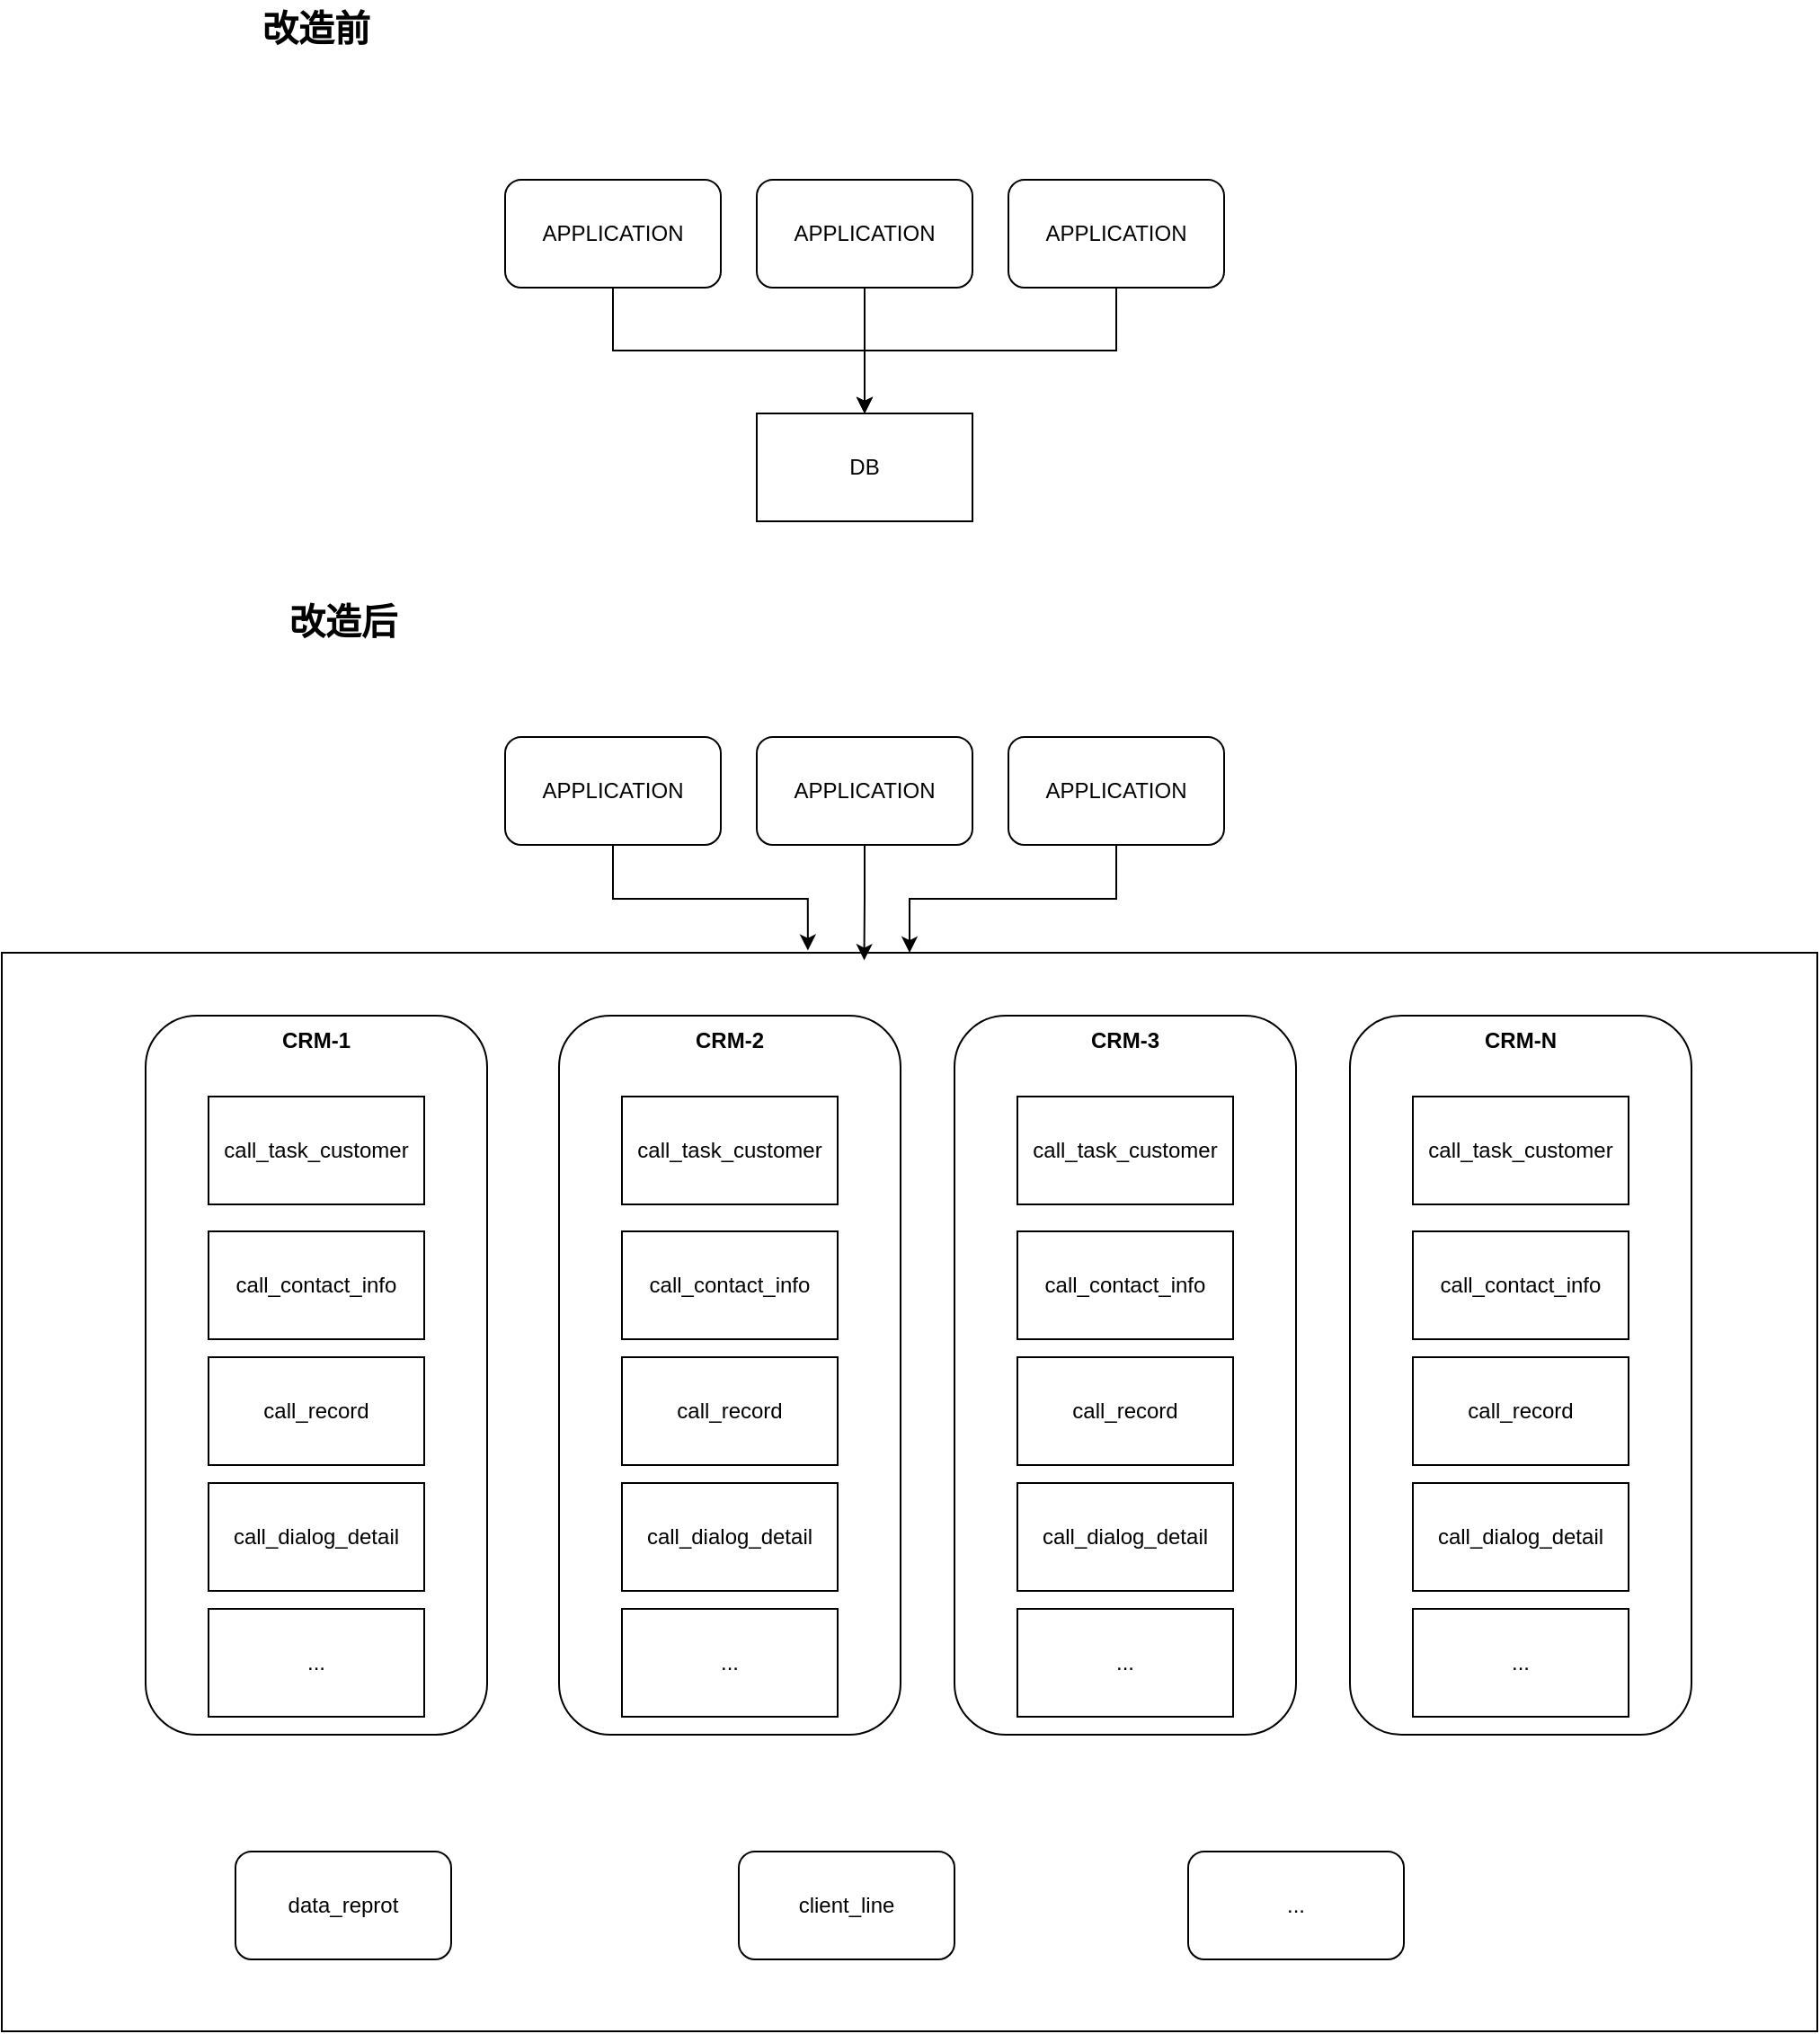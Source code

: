 <mxfile version="26.2.15" pages="2">
  <diagram name="第 1 页" id="jRXeSdGXcH6ARnajuJ7t">
    <mxGraphModel dx="2253" dy="838" grid="1" gridSize="10" guides="1" tooltips="1" connect="1" arrows="1" fold="1" page="1" pageScale="1" pageWidth="827" pageHeight="1169" math="0" shadow="0">
      <root>
        <mxCell id="0" />
        <mxCell id="1" parent="0" />
        <mxCell id="Vz8ZlKg2i7Nz76ooLruL-68" value="" style="rounded=0;whiteSpace=wrap;html=1;" vertex="1" parent="1">
          <mxGeometry x="-130" y="550" width="1010" height="600" as="geometry" />
        </mxCell>
        <mxCell id="Vz8ZlKg2i7Nz76ooLruL-2" value="APPLICATION" style="rounded=1;whiteSpace=wrap;html=1;" vertex="1" parent="1">
          <mxGeometry x="150" y="120" width="120" height="60" as="geometry" />
        </mxCell>
        <mxCell id="Vz8ZlKg2i7Nz76ooLruL-3" value="APPLICATION" style="rounded=1;whiteSpace=wrap;html=1;" vertex="1" parent="1">
          <mxGeometry x="290" y="120" width="120" height="60" as="geometry" />
        </mxCell>
        <mxCell id="Vz8ZlKg2i7Nz76ooLruL-8" style="edgeStyle=elbowEdgeStyle;rounded=0;orthogonalLoop=1;jettySize=auto;html=1;elbow=vertical;entryX=0.5;entryY=0;entryDx=0;entryDy=0;entryPerimeter=0;" edge="1" parent="1" source="Vz8ZlKg2i7Nz76ooLruL-4">
          <mxGeometry relative="1" as="geometry">
            <mxPoint x="350" y="250" as="targetPoint" />
          </mxGeometry>
        </mxCell>
        <mxCell id="Vz8ZlKg2i7Nz76ooLruL-4" value="APPLICATION" style="rounded=1;whiteSpace=wrap;html=1;" vertex="1" parent="1">
          <mxGeometry x="430" y="120" width="120" height="60" as="geometry" />
        </mxCell>
        <mxCell id="Vz8ZlKg2i7Nz76ooLruL-6" style="edgeStyle=elbowEdgeStyle;rounded=0;orthogonalLoop=1;jettySize=auto;html=1;entryX=0.5;entryY=0;entryDx=0;entryDy=0;entryPerimeter=0;elbow=vertical;" edge="1" parent="1" source="Vz8ZlKg2i7Nz76ooLruL-2">
          <mxGeometry relative="1" as="geometry">
            <mxPoint x="350" y="250" as="targetPoint" />
          </mxGeometry>
        </mxCell>
        <mxCell id="Vz8ZlKg2i7Nz76ooLruL-7" style="edgeStyle=orthogonalEdgeStyle;rounded=0;orthogonalLoop=1;jettySize=auto;html=1;entryX=0.5;entryY=0;entryDx=0;entryDy=0;entryPerimeter=0;" edge="1" parent="1" source="Vz8ZlKg2i7Nz76ooLruL-3">
          <mxGeometry relative="1" as="geometry">
            <mxPoint x="350" y="250" as="targetPoint" />
          </mxGeometry>
        </mxCell>
        <mxCell id="Vz8ZlKg2i7Nz76ooLruL-10" value="APPLICATION" style="rounded=1;whiteSpace=wrap;html=1;" vertex="1" parent="1">
          <mxGeometry x="150" y="430" width="120" height="60" as="geometry" />
        </mxCell>
        <mxCell id="Vz8ZlKg2i7Nz76ooLruL-11" value="APPLICATION" style="rounded=1;whiteSpace=wrap;html=1;" vertex="1" parent="1">
          <mxGeometry x="290" y="430" width="120" height="60" as="geometry" />
        </mxCell>
        <mxCell id="Vz8ZlKg2i7Nz76ooLruL-71" style="edgeStyle=orthogonalEdgeStyle;rounded=0;orthogonalLoop=1;jettySize=auto;html=1;entryX=0.5;entryY=0;entryDx=0;entryDy=0;" edge="1" parent="1" source="Vz8ZlKg2i7Nz76ooLruL-13" target="Vz8ZlKg2i7Nz76ooLruL-68">
          <mxGeometry relative="1" as="geometry" />
        </mxCell>
        <mxCell id="Vz8ZlKg2i7Nz76ooLruL-13" value="APPLICATION" style="rounded=1;whiteSpace=wrap;html=1;" vertex="1" parent="1">
          <mxGeometry x="430" y="430" width="120" height="60" as="geometry" />
        </mxCell>
        <mxCell id="Vz8ZlKg2i7Nz76ooLruL-40" value="" style="group" vertex="1" connectable="0" parent="1">
          <mxGeometry x="-50" y="585" width="190" height="400" as="geometry" />
        </mxCell>
        <mxCell id="Vz8ZlKg2i7Nz76ooLruL-32" value="CRM-1" style="rounded=1;whiteSpace=wrap;html=1;align=center;verticalAlign=top;fontStyle=1" vertex="1" parent="Vz8ZlKg2i7Nz76ooLruL-40">
          <mxGeometry width="190" height="400" as="geometry" />
        </mxCell>
        <mxCell id="Vz8ZlKg2i7Nz76ooLruL-27" value="call_task_customer" style="rounded=0;whiteSpace=wrap;html=1;" vertex="1" parent="Vz8ZlKg2i7Nz76ooLruL-40">
          <mxGeometry x="35" y="45" width="120" height="60" as="geometry" />
        </mxCell>
        <mxCell id="Vz8ZlKg2i7Nz76ooLruL-28" value="call_contact_info" style="rounded=0;whiteSpace=wrap;html=1;" vertex="1" parent="Vz8ZlKg2i7Nz76ooLruL-40">
          <mxGeometry x="35" y="120" width="120" height="60" as="geometry" />
        </mxCell>
        <mxCell id="Vz8ZlKg2i7Nz76ooLruL-29" value="call_record" style="rounded=0;whiteSpace=wrap;html=1;" vertex="1" parent="Vz8ZlKg2i7Nz76ooLruL-40">
          <mxGeometry x="35" y="190" width="120" height="60" as="geometry" />
        </mxCell>
        <mxCell id="Vz8ZlKg2i7Nz76ooLruL-30" value="call_dialog_detail" style="rounded=0;whiteSpace=wrap;html=1;" vertex="1" parent="Vz8ZlKg2i7Nz76ooLruL-40">
          <mxGeometry x="35" y="260" width="120" height="60" as="geometry" />
        </mxCell>
        <mxCell id="Vz8ZlKg2i7Nz76ooLruL-33" value="..." style="rounded=0;whiteSpace=wrap;html=1;" vertex="1" parent="Vz8ZlKg2i7Nz76ooLruL-40">
          <mxGeometry x="35" y="330" width="120" height="60" as="geometry" />
        </mxCell>
        <mxCell id="Vz8ZlKg2i7Nz76ooLruL-41" value="" style="group" vertex="1" connectable="0" parent="1">
          <mxGeometry x="180" y="585" width="190" height="400" as="geometry" />
        </mxCell>
        <mxCell id="Vz8ZlKg2i7Nz76ooLruL-42" value="CRM-2" style="rounded=1;whiteSpace=wrap;html=1;align=center;verticalAlign=top;fontStyle=1" vertex="1" parent="Vz8ZlKg2i7Nz76ooLruL-41">
          <mxGeometry width="190" height="400" as="geometry" />
        </mxCell>
        <mxCell id="Vz8ZlKg2i7Nz76ooLruL-43" value="call_task_customer" style="rounded=0;whiteSpace=wrap;html=1;" vertex="1" parent="Vz8ZlKg2i7Nz76ooLruL-41">
          <mxGeometry x="35" y="45" width="120" height="60" as="geometry" />
        </mxCell>
        <mxCell id="Vz8ZlKg2i7Nz76ooLruL-44" value="call_contact_info" style="rounded=0;whiteSpace=wrap;html=1;" vertex="1" parent="Vz8ZlKg2i7Nz76ooLruL-41">
          <mxGeometry x="35" y="120" width="120" height="60" as="geometry" />
        </mxCell>
        <mxCell id="Vz8ZlKg2i7Nz76ooLruL-45" value="call_record" style="rounded=0;whiteSpace=wrap;html=1;" vertex="1" parent="Vz8ZlKg2i7Nz76ooLruL-41">
          <mxGeometry x="35" y="190" width="120" height="60" as="geometry" />
        </mxCell>
        <mxCell id="Vz8ZlKg2i7Nz76ooLruL-46" value="call_dialog_detail" style="rounded=0;whiteSpace=wrap;html=1;" vertex="1" parent="Vz8ZlKg2i7Nz76ooLruL-41">
          <mxGeometry x="35" y="260" width="120" height="60" as="geometry" />
        </mxCell>
        <mxCell id="Vz8ZlKg2i7Nz76ooLruL-47" value="..." style="rounded=0;whiteSpace=wrap;html=1;" vertex="1" parent="Vz8ZlKg2i7Nz76ooLruL-41">
          <mxGeometry x="35" y="330" width="120" height="60" as="geometry" />
        </mxCell>
        <mxCell id="Vz8ZlKg2i7Nz76ooLruL-48" value="" style="group" vertex="1" connectable="0" parent="1">
          <mxGeometry x="400" y="585" width="190" height="400" as="geometry" />
        </mxCell>
        <mxCell id="Vz8ZlKg2i7Nz76ooLruL-49" value="CRM-3" style="rounded=1;whiteSpace=wrap;html=1;align=center;verticalAlign=top;fontStyle=1" vertex="1" parent="Vz8ZlKg2i7Nz76ooLruL-48">
          <mxGeometry width="190" height="400" as="geometry" />
        </mxCell>
        <mxCell id="Vz8ZlKg2i7Nz76ooLruL-50" value="call_task_customer" style="rounded=0;whiteSpace=wrap;html=1;" vertex="1" parent="Vz8ZlKg2i7Nz76ooLruL-48">
          <mxGeometry x="35" y="45" width="120" height="60" as="geometry" />
        </mxCell>
        <mxCell id="Vz8ZlKg2i7Nz76ooLruL-51" value="call_contact_info" style="rounded=0;whiteSpace=wrap;html=1;" vertex="1" parent="Vz8ZlKg2i7Nz76ooLruL-48">
          <mxGeometry x="35" y="120" width="120" height="60" as="geometry" />
        </mxCell>
        <mxCell id="Vz8ZlKg2i7Nz76ooLruL-52" value="call_record" style="rounded=0;whiteSpace=wrap;html=1;" vertex="1" parent="Vz8ZlKg2i7Nz76ooLruL-48">
          <mxGeometry x="35" y="190" width="120" height="60" as="geometry" />
        </mxCell>
        <mxCell id="Vz8ZlKg2i7Nz76ooLruL-53" value="call_dialog_detail" style="rounded=0;whiteSpace=wrap;html=1;" vertex="1" parent="Vz8ZlKg2i7Nz76ooLruL-48">
          <mxGeometry x="35" y="260" width="120" height="60" as="geometry" />
        </mxCell>
        <mxCell id="Vz8ZlKg2i7Nz76ooLruL-54" value="..." style="rounded=0;whiteSpace=wrap;html=1;" vertex="1" parent="Vz8ZlKg2i7Nz76ooLruL-48">
          <mxGeometry x="35" y="330" width="120" height="60" as="geometry" />
        </mxCell>
        <mxCell id="Vz8ZlKg2i7Nz76ooLruL-56" value="" style="group" vertex="1" connectable="0" parent="1">
          <mxGeometry x="620" y="585" width="190" height="400" as="geometry" />
        </mxCell>
        <mxCell id="Vz8ZlKg2i7Nz76ooLruL-57" value="CRM-N" style="rounded=1;whiteSpace=wrap;html=1;align=center;verticalAlign=top;fontStyle=1" vertex="1" parent="Vz8ZlKg2i7Nz76ooLruL-56">
          <mxGeometry width="190" height="400" as="geometry" />
        </mxCell>
        <mxCell id="Vz8ZlKg2i7Nz76ooLruL-58" value="call_task_customer" style="rounded=0;whiteSpace=wrap;html=1;" vertex="1" parent="Vz8ZlKg2i7Nz76ooLruL-56">
          <mxGeometry x="35" y="45" width="120" height="60" as="geometry" />
        </mxCell>
        <mxCell id="Vz8ZlKg2i7Nz76ooLruL-59" value="call_contact_info" style="rounded=0;whiteSpace=wrap;html=1;" vertex="1" parent="Vz8ZlKg2i7Nz76ooLruL-56">
          <mxGeometry x="35" y="120" width="120" height="60" as="geometry" />
        </mxCell>
        <mxCell id="Vz8ZlKg2i7Nz76ooLruL-60" value="call_record" style="rounded=0;whiteSpace=wrap;html=1;" vertex="1" parent="Vz8ZlKg2i7Nz76ooLruL-56">
          <mxGeometry x="35" y="190" width="120" height="60" as="geometry" />
        </mxCell>
        <mxCell id="Vz8ZlKg2i7Nz76ooLruL-61" value="call_dialog_detail" style="rounded=0;whiteSpace=wrap;html=1;" vertex="1" parent="Vz8ZlKg2i7Nz76ooLruL-56">
          <mxGeometry x="35" y="260" width="120" height="60" as="geometry" />
        </mxCell>
        <mxCell id="Vz8ZlKg2i7Nz76ooLruL-62" value="..." style="rounded=0;whiteSpace=wrap;html=1;" vertex="1" parent="Vz8ZlKg2i7Nz76ooLruL-56">
          <mxGeometry x="35" y="330" width="120" height="60" as="geometry" />
        </mxCell>
        <mxCell id="Vz8ZlKg2i7Nz76ooLruL-63" value="data_reprot" style="rounded=1;whiteSpace=wrap;html=1;" vertex="1" parent="1">
          <mxGeometry y="1050" width="120" height="60" as="geometry" />
        </mxCell>
        <mxCell id="Vz8ZlKg2i7Nz76ooLruL-64" value="client_line" style="rounded=1;whiteSpace=wrap;html=1;" vertex="1" parent="1">
          <mxGeometry x="280" y="1050" width="120" height="60" as="geometry" />
        </mxCell>
        <mxCell id="Vz8ZlKg2i7Nz76ooLruL-65" value="..." style="rounded=1;whiteSpace=wrap;html=1;" vertex="1" parent="1">
          <mxGeometry x="530" y="1050" width="120" height="60" as="geometry" />
        </mxCell>
        <mxCell id="Vz8ZlKg2i7Nz76ooLruL-69" style="edgeStyle=orthogonalEdgeStyle;rounded=0;orthogonalLoop=1;jettySize=auto;html=1;entryX=0.444;entryY=-0.002;entryDx=0;entryDy=0;entryPerimeter=0;" edge="1" parent="1" source="Vz8ZlKg2i7Nz76ooLruL-10" target="Vz8ZlKg2i7Nz76ooLruL-68">
          <mxGeometry relative="1" as="geometry" />
        </mxCell>
        <mxCell id="Vz8ZlKg2i7Nz76ooLruL-70" style="edgeStyle=orthogonalEdgeStyle;rounded=0;orthogonalLoop=1;jettySize=auto;html=1;entryX=0.475;entryY=0.007;entryDx=0;entryDy=0;entryPerimeter=0;" edge="1" parent="1" source="Vz8ZlKg2i7Nz76ooLruL-11" target="Vz8ZlKg2i7Nz76ooLruL-68">
          <mxGeometry relative="1" as="geometry" />
        </mxCell>
        <mxCell id="Vz8ZlKg2i7Nz76ooLruL-72" value="DB" style="rounded=0;whiteSpace=wrap;html=1;" vertex="1" parent="1">
          <mxGeometry x="290" y="250" width="120" height="60" as="geometry" />
        </mxCell>
        <mxCell id="DcJ0fIx1Vj4o4AgUXsYJ-1" value="改造前" style="text;html=1;align=center;verticalAlign=middle;whiteSpace=wrap;rounded=0;fontStyle=1;fontSize=20;" vertex="1" parent="1">
          <mxGeometry x="-65" y="20" width="220" height="30" as="geometry" />
        </mxCell>
        <mxCell id="DcJ0fIx1Vj4o4AgUXsYJ-2" value="改造后" style="text;html=1;align=center;verticalAlign=middle;whiteSpace=wrap;rounded=0;fontStyle=1;fontSize=20;" vertex="1" parent="1">
          <mxGeometry x="-50" y="350" width="220" height="30" as="geometry" />
        </mxCell>
      </root>
    </mxGraphModel>
  </diagram>
  <diagram id="Yz1JuN45WquG4eAoKnCo" name="第 2 页">
    <mxGraphModel dx="1426" dy="838" grid="1" gridSize="10" guides="1" tooltips="1" connect="1" arrows="1" fold="1" page="1" pageScale="1" pageWidth="827" pageHeight="1169" math="0" shadow="0">
      <root>
        <mxCell id="0" />
        <mxCell id="1" parent="0" />
      </root>
    </mxGraphModel>
  </diagram>
</mxfile>
